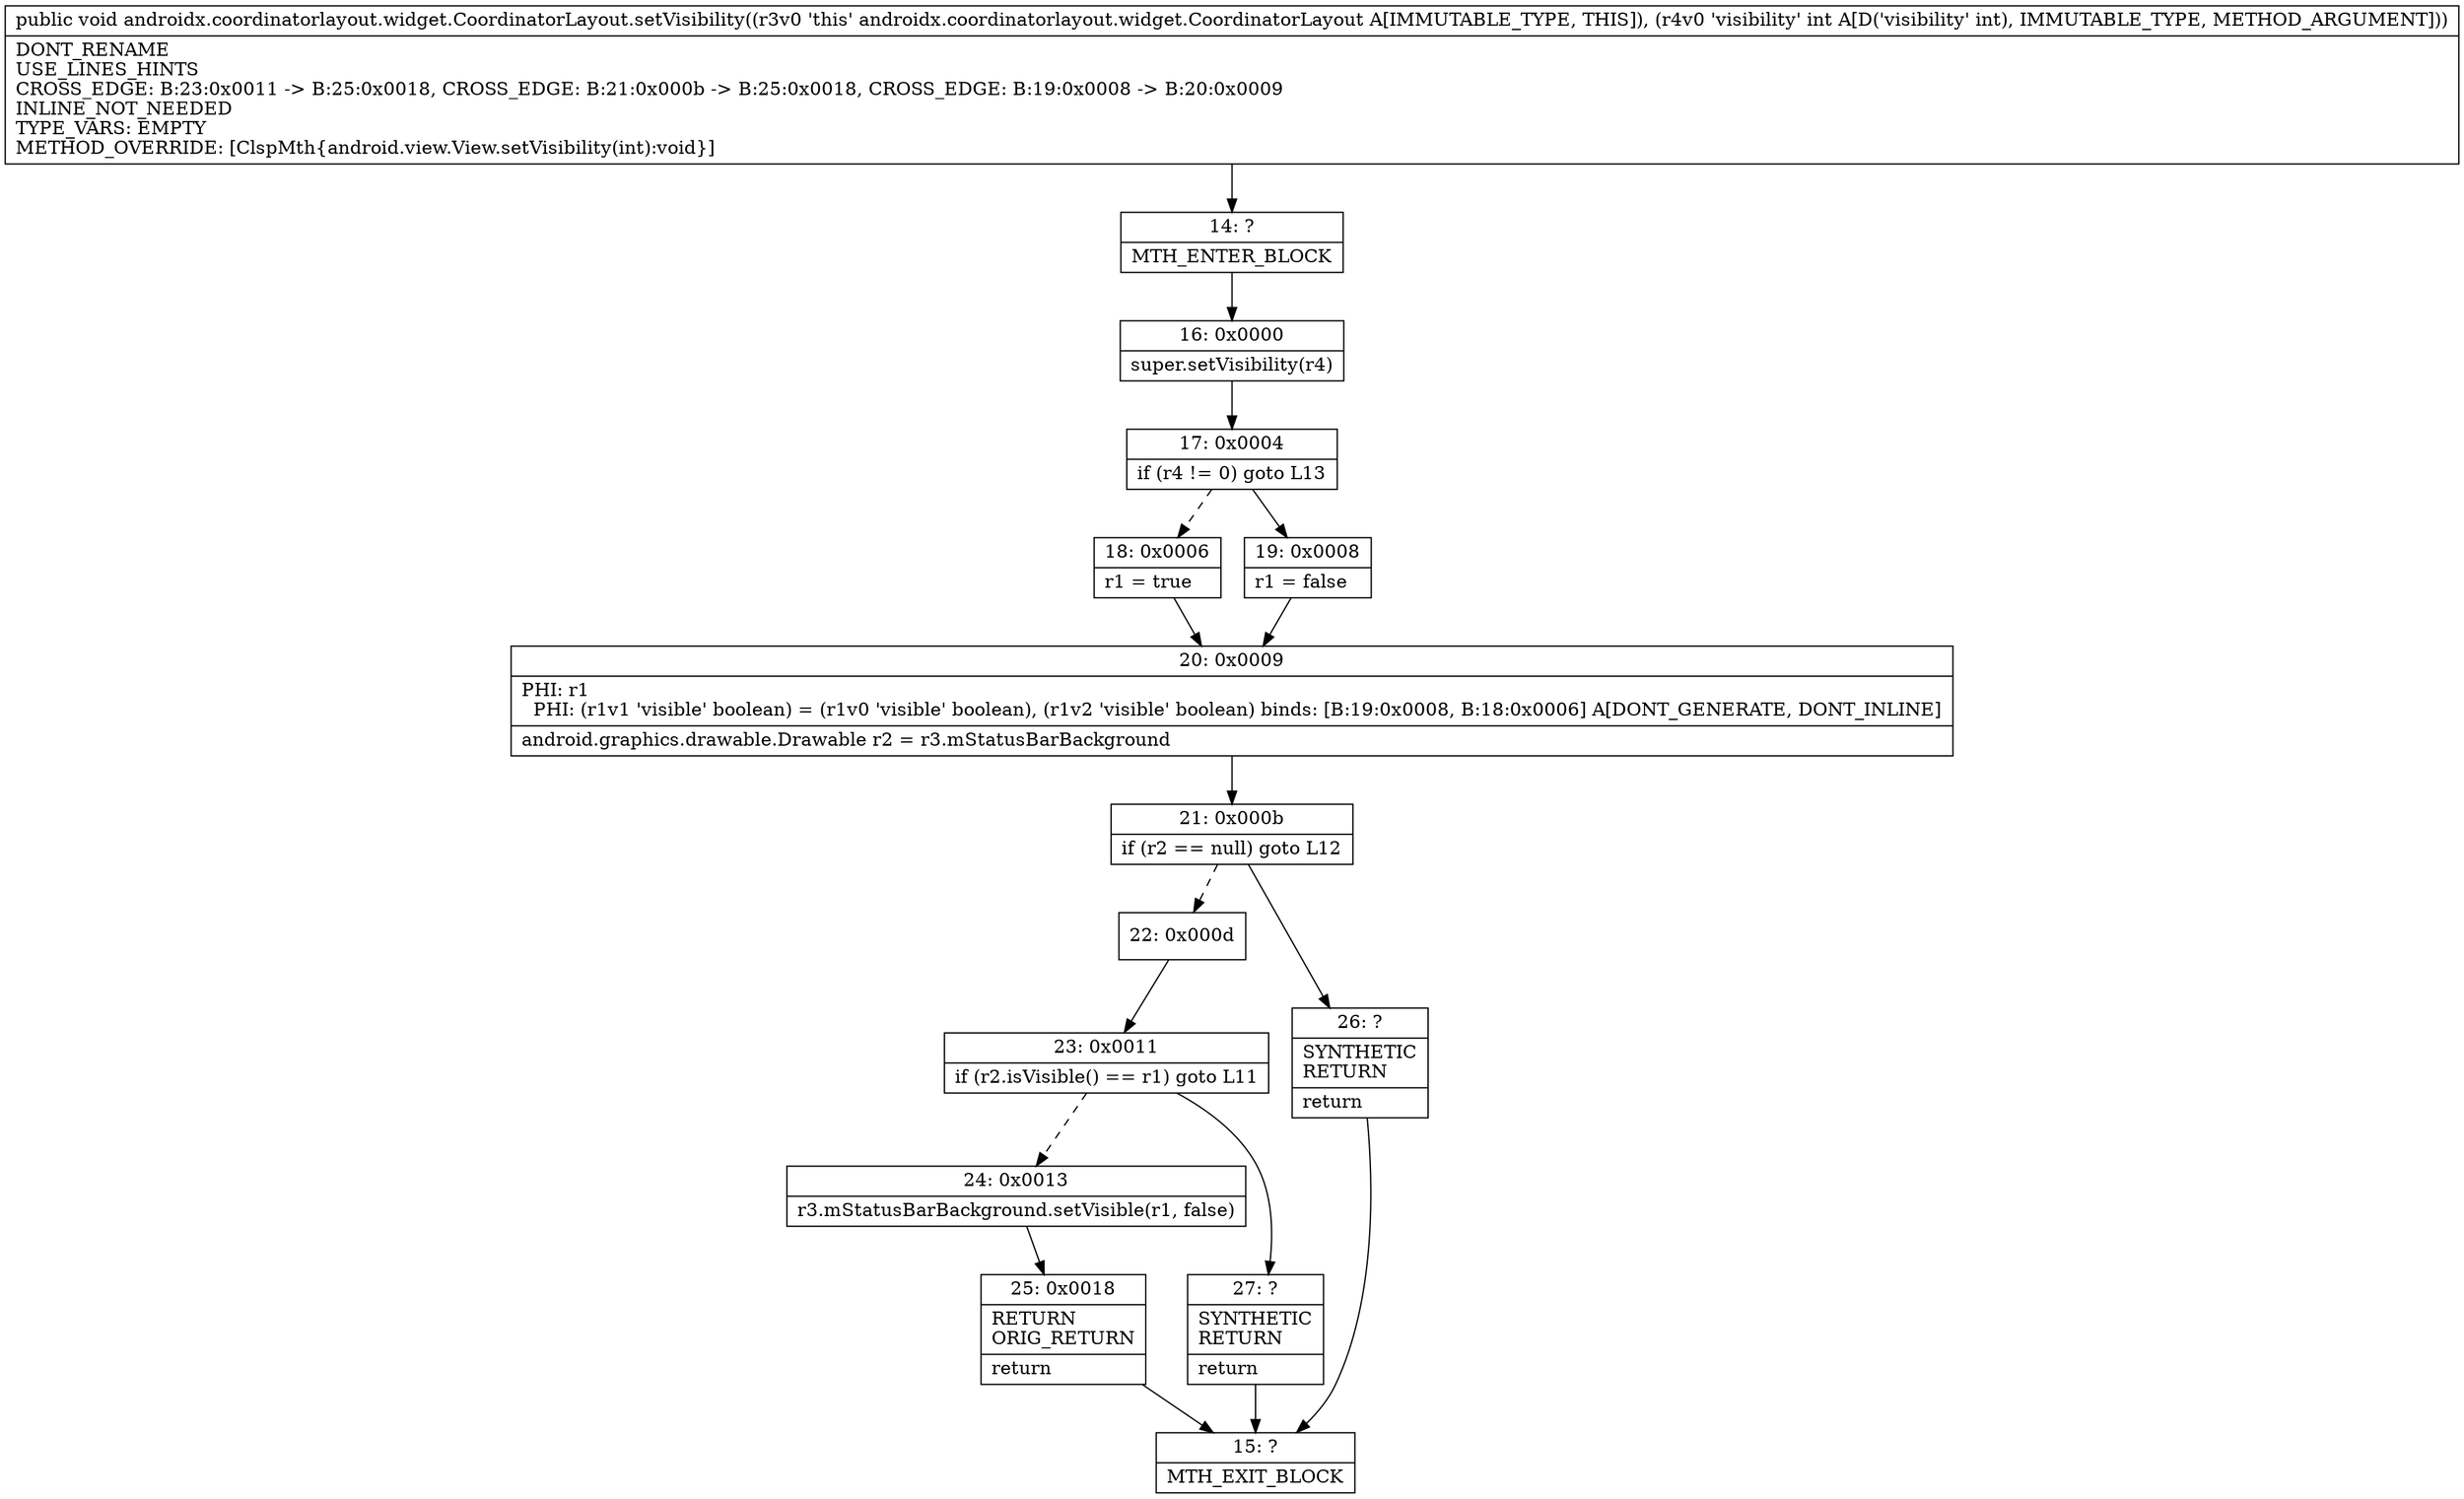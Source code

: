 digraph "CFG forandroidx.coordinatorlayout.widget.CoordinatorLayout.setVisibility(I)V" {
Node_14 [shape=record,label="{14\:\ ?|MTH_ENTER_BLOCK\l}"];
Node_16 [shape=record,label="{16\:\ 0x0000|super.setVisibility(r4)\l}"];
Node_17 [shape=record,label="{17\:\ 0x0004|if (r4 != 0) goto L13\l}"];
Node_18 [shape=record,label="{18\:\ 0x0006|r1 = true\l}"];
Node_20 [shape=record,label="{20\:\ 0x0009|PHI: r1 \l  PHI: (r1v1 'visible' boolean) = (r1v0 'visible' boolean), (r1v2 'visible' boolean) binds: [B:19:0x0008, B:18:0x0006] A[DONT_GENERATE, DONT_INLINE]\l|android.graphics.drawable.Drawable r2 = r3.mStatusBarBackground\l}"];
Node_21 [shape=record,label="{21\:\ 0x000b|if (r2 == null) goto L12\l}"];
Node_22 [shape=record,label="{22\:\ 0x000d}"];
Node_23 [shape=record,label="{23\:\ 0x0011|if (r2.isVisible() == r1) goto L11\l}"];
Node_24 [shape=record,label="{24\:\ 0x0013|r3.mStatusBarBackground.setVisible(r1, false)\l}"];
Node_25 [shape=record,label="{25\:\ 0x0018|RETURN\lORIG_RETURN\l|return\l}"];
Node_15 [shape=record,label="{15\:\ ?|MTH_EXIT_BLOCK\l}"];
Node_27 [shape=record,label="{27\:\ ?|SYNTHETIC\lRETURN\l|return\l}"];
Node_26 [shape=record,label="{26\:\ ?|SYNTHETIC\lRETURN\l|return\l}"];
Node_19 [shape=record,label="{19\:\ 0x0008|r1 = false\l}"];
MethodNode[shape=record,label="{public void androidx.coordinatorlayout.widget.CoordinatorLayout.setVisibility((r3v0 'this' androidx.coordinatorlayout.widget.CoordinatorLayout A[IMMUTABLE_TYPE, THIS]), (r4v0 'visibility' int A[D('visibility' int), IMMUTABLE_TYPE, METHOD_ARGUMENT]))  | DONT_RENAME\lUSE_LINES_HINTS\lCROSS_EDGE: B:23:0x0011 \-\> B:25:0x0018, CROSS_EDGE: B:21:0x000b \-\> B:25:0x0018, CROSS_EDGE: B:19:0x0008 \-\> B:20:0x0009\lINLINE_NOT_NEEDED\lTYPE_VARS: EMPTY\lMETHOD_OVERRIDE: [ClspMth\{android.view.View.setVisibility(int):void\}]\l}"];
MethodNode -> Node_14;Node_14 -> Node_16;
Node_16 -> Node_17;
Node_17 -> Node_18[style=dashed];
Node_17 -> Node_19;
Node_18 -> Node_20;
Node_20 -> Node_21;
Node_21 -> Node_22[style=dashed];
Node_21 -> Node_26;
Node_22 -> Node_23;
Node_23 -> Node_24[style=dashed];
Node_23 -> Node_27;
Node_24 -> Node_25;
Node_25 -> Node_15;
Node_27 -> Node_15;
Node_26 -> Node_15;
Node_19 -> Node_20;
}

